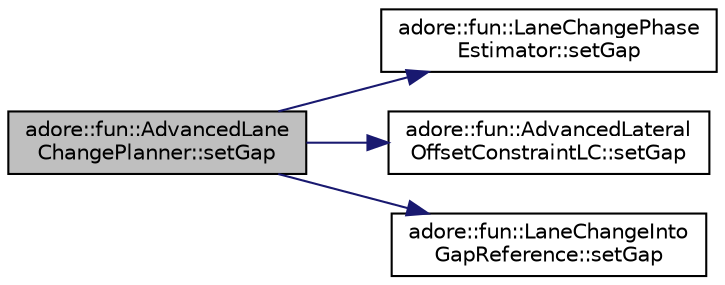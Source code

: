 digraph "adore::fun::AdvancedLaneChangePlanner::setGap"
{
 // LATEX_PDF_SIZE
  edge [fontname="Helvetica",fontsize="10",labelfontname="Helvetica",labelfontsize="10"];
  node [fontname="Helvetica",fontsize="10",shape=record];
  rankdir="LR";
  Node1 [label="adore::fun::AdvancedLane\lChangePlanner::setGap",height=0.2,width=0.4,color="black", fillcolor="grey75", style="filled", fontcolor="black",tooltip=" "];
  Node1 -> Node2 [color="midnightblue",fontsize="10",style="solid",fontname="Helvetica"];
  Node2 [label="adore::fun::LaneChangePhase\lEstimator::setGap",height=0.2,width=0.4,color="black", fillcolor="white", style="filled",URL="$classadore_1_1fun_1_1LaneChangePhaseEstimator.html#a4690847020a962d109ec8c9de90ea5d7",tooltip=" "];
  Node1 -> Node3 [color="midnightblue",fontsize="10",style="solid",fontname="Helvetica"];
  Node3 [label="adore::fun::AdvancedLateral\lOffsetConstraintLC::setGap",height=0.2,width=0.4,color="black", fillcolor="white", style="filled",URL="$classadore_1_1fun_1_1AdvancedLateralOffsetConstraintLC.html#a829a3a30b60019730ac64252e2e76518",tooltip=" "];
  Node1 -> Node4 [color="midnightblue",fontsize="10",style="solid",fontname="Helvetica"];
  Node4 [label="adore::fun::LaneChangeInto\lGapReference::setGap",height=0.2,width=0.4,color="black", fillcolor="white", style="filled",URL="$classadore_1_1fun_1_1LaneChangeIntoGapReference.html#ac8b8c2b63a86ee308e3c4d960c4f2ace",tooltip=" "];
}
